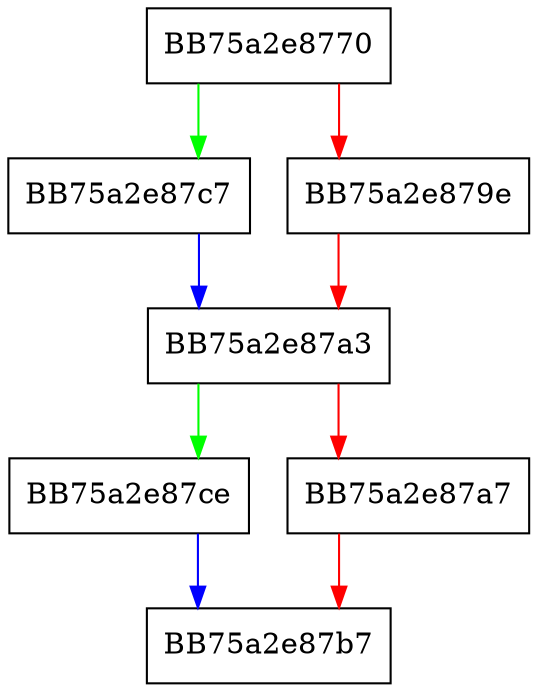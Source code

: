 digraph GetVolumeGuid {
  node [shape="box"];
  graph [splines=ortho];
  BB75a2e8770 -> BB75a2e87c7 [color="green"];
  BB75a2e8770 -> BB75a2e879e [color="red"];
  BB75a2e879e -> BB75a2e87a3 [color="red"];
  BB75a2e87a3 -> BB75a2e87ce [color="green"];
  BB75a2e87a3 -> BB75a2e87a7 [color="red"];
  BB75a2e87a7 -> BB75a2e87b7 [color="red"];
  BB75a2e87c7 -> BB75a2e87a3 [color="blue"];
  BB75a2e87ce -> BB75a2e87b7 [color="blue"];
}